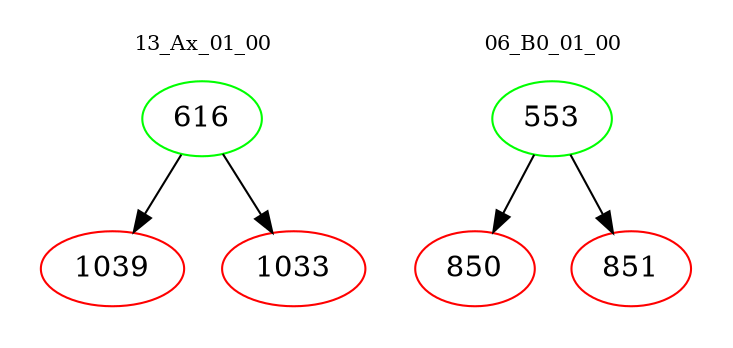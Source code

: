 digraph{
subgraph cluster_0 {
color = white
label = "13_Ax_01_00";
fontsize=10;
T0_616 [label="616", color="green"]
T0_616 -> T0_1039 [color="black"]
T0_1039 [label="1039", color="red"]
T0_616 -> T0_1033 [color="black"]
T0_1033 [label="1033", color="red"]
}
subgraph cluster_1 {
color = white
label = "06_B0_01_00";
fontsize=10;
T1_553 [label="553", color="green"]
T1_553 -> T1_850 [color="black"]
T1_850 [label="850", color="red"]
T1_553 -> T1_851 [color="black"]
T1_851 [label="851", color="red"]
}
}
